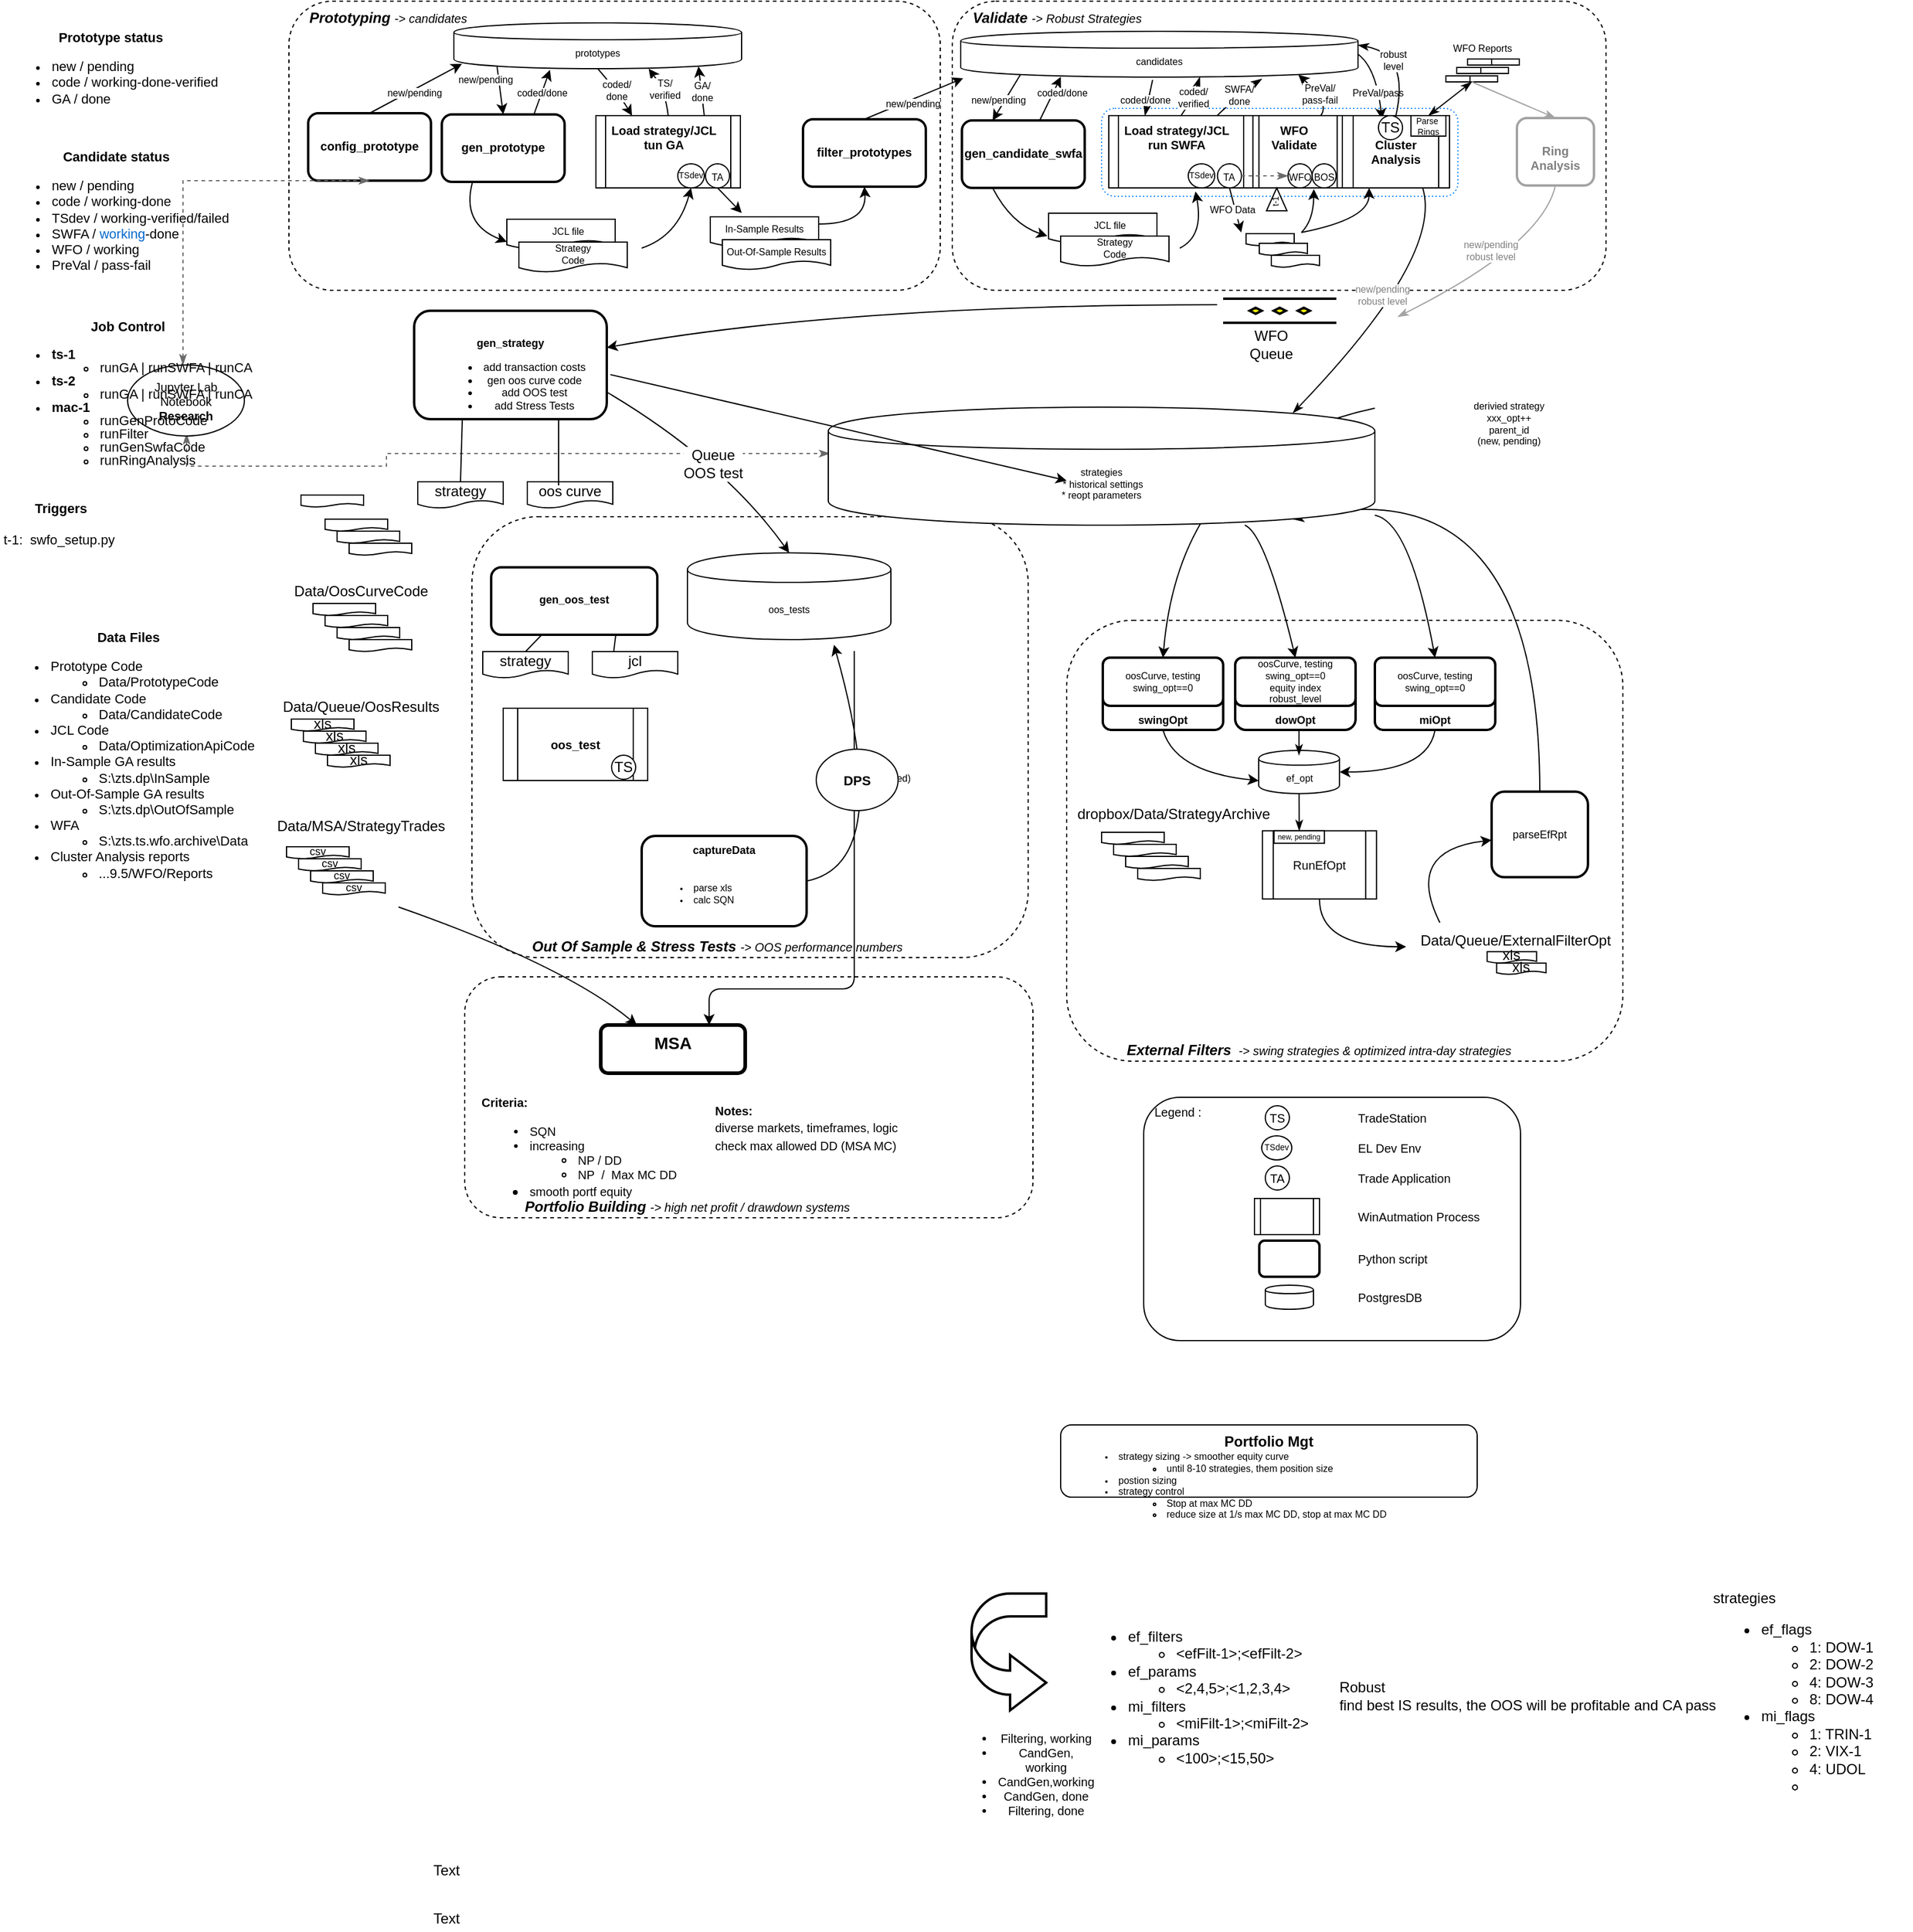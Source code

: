 <mxGraphModel dx="2218" dy="841" grid="1" gridSize="10" guides="1" tooltips="1" connect="1" arrows="1" fold="1" page="1" pageScale="1" pageWidth="1100" pageHeight="850" background="#ffffff"><root><mxCell id="0"/><mxCell id="1" parent="0"/><mxCell id="487" value="" style="rounded=1;whiteSpace=wrap;html=1;fontSize=7;align=center;fillColor=none;dashed=1;dashPattern=1 2;strokeColor=#007FFF;" parent="1" vertex="1"><mxGeometry x="674" y="97" width="296" height="73" as="geometry"/></mxCell><mxCell id="324" value="&lt;div style=&quot;text-align: left&quot;&gt;Validate &lt;span style=&quot;font-weight: normal&quot;&gt;&lt;font style=&quot;font-size: 10px&quot;&gt;-&amp;gt; Robust Strategies&lt;/font&gt;&lt;/span&gt;&lt;/div&gt;" style="rounded=1;whiteSpace=wrap;html=1;dashed=1;verticalAlign=top;align=left;spacingLeft=15;fontStyle=3;fillColor=none;" parent="1" vertex="1"><mxGeometry x="550" y="8" width="543" height="240" as="geometry"/></mxCell><mxCell id="342" value="Legend :" style="rounded=1;whiteSpace=wrap;html=1;fontSize=10;align=left;verticalAlign=top;spacingLeft=7;" parent="1" vertex="1"><mxGeometry x="709" y="918" width="313" height="202" as="geometry"/></mxCell><mxCell id="323" value="&lt;div style=&quot;text-align: left&quot;&gt;Prototyping &lt;span style=&quot;font-weight: normal&quot;&gt;&lt;font style=&quot;font-size: 10px&quot;&gt;-&amp;gt; candidates&lt;/font&gt;&lt;/span&gt;&lt;/div&gt;" style="rounded=1;whiteSpace=wrap;html=1;dashed=1;verticalAlign=top;align=left;spacingLeft=15;fontStyle=3" parent="1" vertex="1"><mxGeometry x="-1" y="8" width="541" height="240" as="geometry"/></mxCell><mxCell id="321" value="&lt;div style=&quot;text-align: left&quot;&gt;Portfolio Building &lt;span style=&quot;font-weight: normal&quot;&gt;&lt;font style=&quot;font-size: 10px&quot;&gt;-&amp;gt; high net profit / drawdown systems&lt;/font&gt;&lt;/span&gt;&lt;/div&gt;" style="rounded=1;whiteSpace=wrap;html=1;dashed=1;verticalAlign=bottom;align=left;spacingLeft=48;fontStyle=3" parent="1" vertex="1"><mxGeometry x="145" y="818" width="472" height="200" as="geometry"/></mxCell><mxCell id="320" value="&lt;div style=&quot;text-align: left&quot;&gt;Out Of Sample &amp;amp; Stress Tests &lt;span style=&quot;font-weight: normal&quot;&gt;&lt;font style=&quot;font-size: 10px&quot;&gt;-&amp;gt; OOS performance numbers&lt;/font&gt;&lt;/span&gt;&lt;/div&gt;" style="rounded=1;whiteSpace=wrap;html=1;dashed=1;verticalAlign=bottom;align=left;spacingLeft=48;fontStyle=3" parent="1" vertex="1"><mxGeometry x="151" y="436" width="462" height="366" as="geometry"/></mxCell><mxCell id="319" value="&lt;div style=&quot;text-align: left&quot;&gt;External Filters&amp;nbsp;&lt;span style=&quot;font-weight: normal&quot;&gt;&lt;font style=&quot;font-size: 10px&quot;&gt; -&amp;gt; swing strategies &amp;amp; optimized intra-day strategies&lt;/font&gt;&lt;/span&gt;&lt;/div&gt;" style="rounded=1;whiteSpace=wrap;html=1;dashed=1;verticalAlign=bottom;align=left;spacingLeft=48;fontStyle=3" parent="1" vertex="1"><mxGeometry x="645" y="522" width="462" height="366" as="geometry"/></mxCell><mxCell id="34" value="" style="curved=1;endArrow=classic;html=1;fontSize=10;verticalAlign=top;labelPosition=center;verticalLabelPosition=bottom;align=center;entryX=0;entryY=0;exitX=1;exitY=0.5;" parent="1" source="386" target="52" edge="1"><mxGeometry width="50" height="50" relative="1" as="geometry"><mxPoint x="1162" y="123" as="sourcePoint"/><mxPoint x="1232" y="253" as="targetPoint"/><Array as="points"><mxPoint x="902" y="63"/></Array></mxGeometry></mxCell><mxCell id="35" value="&lt;font style=&quot;font-size: 8px&quot;&gt;PreVal/pass&lt;/font&gt;" style="text;html=1;resizable=0;points=[];align=right;verticalAlign=bottom;labelBackgroundColor=#ffffff;fontSize=10;labelPosition=left;verticalLabelPosition=top;" parent="34" vertex="1" connectable="0"><mxGeometry x="-0.067" y="11" relative="1" as="geometry"><mxPoint x="11" y="19" as="offset"/></mxGeometry></mxCell><mxCell id="43" value="" style="shape=document;whiteSpace=wrap;html=1;boundedLbl=1;" parent="1" vertex="1"><mxGeometry x="9" y="418" width="52" height="10" as="geometry"/></mxCell><mxCell id="45" value="" style="shape=document;whiteSpace=wrap;html=1;boundedLbl=1;" parent="1" vertex="1"><mxGeometry x="29" y="438" width="52" height="10" as="geometry"/></mxCell><mxCell id="46" value="" style="shape=document;whiteSpace=wrap;html=1;boundedLbl=1;" parent="1" vertex="1"><mxGeometry x="39" y="448" width="52" height="10" as="geometry"/></mxCell><mxCell id="47" value="" style="shape=document;whiteSpace=wrap;html=1;boundedLbl=1;" parent="1" vertex="1"><mxGeometry x="49" y="458" width="52" height="10" as="geometry"/></mxCell><mxCell id="65" value="Data/OosCurveCode" style="text;html=1;strokeColor=none;fillColor=none;align=center;verticalAlign=middle;whiteSpace=wrap;rounded=0;" parent="1" vertex="1"><mxGeometry x="39" y="488" width="40" height="20" as="geometry"/></mxCell><mxCell id="66" value="" style="shape=document;whiteSpace=wrap;html=1;boundedLbl=1;" parent="1" vertex="1"><mxGeometry x="19" y="508" width="52" height="10" as="geometry"/></mxCell><mxCell id="67" value="" style="shape=document;whiteSpace=wrap;html=1;boundedLbl=1;" parent="1" vertex="1"><mxGeometry x="29" y="518" width="52" height="10" as="geometry"/></mxCell><mxCell id="68" value="" style="shape=document;whiteSpace=wrap;html=1;boundedLbl=1;" parent="1" vertex="1"><mxGeometry x="39" y="528" width="52" height="10" as="geometry"/></mxCell><mxCell id="69" value="" style="shape=document;whiteSpace=wrap;html=1;boundedLbl=1;" parent="1" vertex="1"><mxGeometry x="49" y="538" width="52" height="10" as="geometry"/></mxCell><mxCell id="79" value="&lt;b&gt;oos_test&lt;/b&gt;" style="shape=process;whiteSpace=wrap;html=1;fontSize=10;" parent="1" vertex="1"><mxGeometry x="177" y="595" width="120" height="60" as="geometry"/></mxCell><mxCell id="86" value="Data/Queue/OosResults" style="text;html=1;strokeColor=none;fillColor=none;align=center;verticalAlign=middle;whiteSpace=wrap;rounded=0;" parent="1" vertex="1"><mxGeometry x="39" y="584" width="40" height="20" as="geometry"/></mxCell><mxCell id="87" value="xls" style="shape=document;whiteSpace=wrap;html=1;boundedLbl=1;" parent="1" vertex="1"><mxGeometry x="1" y="604" width="52" height="10" as="geometry"/></mxCell><mxCell id="88" value="xls" style="shape=document;whiteSpace=wrap;html=1;boundedLbl=1;" parent="1" vertex="1"><mxGeometry x="11" y="614" width="52" height="10" as="geometry"/></mxCell><mxCell id="89" value="xls" style="shape=document;whiteSpace=wrap;html=1;boundedLbl=1;" parent="1" vertex="1"><mxGeometry x="21" y="624" width="52" height="10" as="geometry"/></mxCell><mxCell id="90" value="xls" style="shape=document;whiteSpace=wrap;html=1;boundedLbl=1;" parent="1" vertex="1"><mxGeometry x="31" y="634" width="52" height="10" as="geometry"/></mxCell><mxCell id="95" value="&lt;b&gt;captureData&lt;/b&gt;" style="rounded=1;whiteSpace=wrap;html=1;fontSize=9;spacingLeft=0;strokeWidth=2;verticalAlign=top;" parent="1" vertex="1"><mxGeometry x="292" y="701" width="137" height="75" as="geometry"/></mxCell><mxCell id="96" value="Data/MSA/StrategyTrades" style="text;html=1;strokeColor=none;fillColor=none;align=center;verticalAlign=middle;whiteSpace=wrap;rounded=0;" parent="1" vertex="1"><mxGeometry x="39" y="683" width="40" height="20" as="geometry"/></mxCell><mxCell id="97" value="csv" style="shape=document;whiteSpace=wrap;html=1;boundedLbl=1;fontSize=9;" parent="1" vertex="1"><mxGeometry x="-3" y="710" width="52" height="10" as="geometry"/></mxCell><mxCell id="98" value="csv" style="shape=document;whiteSpace=wrap;html=1;boundedLbl=1;fontSize=9;" parent="1" vertex="1"><mxGeometry x="7" y="720" width="52" height="10" as="geometry"/></mxCell><mxCell id="99" value="csv" style="shape=document;whiteSpace=wrap;html=1;boundedLbl=1;fontSize=9;" parent="1" vertex="1"><mxGeometry x="17" y="730" width="52" height="10" as="geometry"/></mxCell><mxCell id="100" value="csv" style="shape=document;whiteSpace=wrap;html=1;boundedLbl=1;fontSize=9;" parent="1" vertex="1"><mxGeometry x="27" y="740" width="52" height="10" as="geometry"/></mxCell><mxCell id="103" value="" style="curved=1;endArrow=classic;html=1;entryX=0.72;entryY=1.06;exitX=1;exitY=0.5;entryPerimeter=0;" parent="1" source="95" target="184" edge="1"><mxGeometry width="50" height="50" relative="1" as="geometry"><mxPoint x="421" y="774" as="sourcePoint"/><mxPoint x="404" y="650" as="targetPoint"/><Array as="points"><mxPoint x="503" y="724"/></Array></mxGeometry></mxCell><mxCell id="104" value="metrics&lt;div&gt;(OosTest,captured)&lt;/div&gt;" style="text;html=1;resizable=0;points=[];align=center;verticalAlign=middle;labelBackgroundColor=#ffffff;fontSize=8;" parent="103" vertex="1" connectable="0"><mxGeometry x="-0.024" y="12" relative="1" as="geometry"><mxPoint x="4" y="-28" as="offset"/></mxGeometry></mxCell><mxCell id="118" value="" style="curved=1;endArrow=classic;html=1;fontSize=8;exitX=0.25;exitY=1;" parent="1" source="391" edge="1"><mxGeometry width="50" height="50" relative="1" as="geometry"><mxPoint x="681" y="162" as="sourcePoint"/><mxPoint x="629" y="203" as="targetPoint"/><Array as="points"><mxPoint x="599" y="193"/></Array></mxGeometry></mxCell><mxCell id="119" value="" style="curved=1;endArrow=classic;html=1;fontSize=8;entryX=0.5;entryY=1;" parent="1" edge="1"><mxGeometry width="50" height="50" relative="1" as="geometry"><mxPoint x="739" y="213" as="sourcePoint"/><mxPoint x="752" y="166" as="targetPoint"/><Array as="points"><mxPoint x="759" y="203"/></Array></mxGeometry></mxCell><mxCell id="157" value="&lt;ul&gt;&lt;li&gt;Filtering, working&lt;/li&gt;&lt;li&gt;CandGen, working&lt;/li&gt;&lt;li&gt;CandGen,working&lt;/li&gt;&lt;li&gt;CandGen, done&lt;/li&gt;&lt;li&gt;Filtering, done&lt;/li&gt;&lt;/ul&gt;" style="text;html=1;strokeColor=none;fillColor=none;align=center;verticalAlign=middle;whiteSpace=wrap;rounded=0;fontSize=10;" parent="1" vertex="1"><mxGeometry x="588" y="1470" width="40" height="20" as="geometry"/></mxCell><mxCell id="170" value="prototypes" style="shape=cylinder;whiteSpace=wrap;html=1;boundedLbl=1;labelBackgroundColor=none;fontSize=8;" parent="1" vertex="1"><mxGeometry x="136" y="26" width="239" height="38" as="geometry"/></mxCell><mxCell id="184" value="oos_tests" style="shape=cylinder;whiteSpace=wrap;html=1;boundedLbl=1;labelBackgroundColor=none;fontSize=8;" parent="1" vertex="1"><mxGeometry x="330" y="466" width="169" height="72" as="geometry"/></mxCell><mxCell id="212" value="MSA" style="rounded=1;whiteSpace=wrap;html=1;strokeWidth=3;fontStyle=1;fontSize=14;verticalAlign=top;" parent="1" vertex="1"><mxGeometry x="258" y="858" width="120" height="40" as="geometry"/></mxCell><mxCell id="213" value="" style="curved=1;endArrow=classic;html=1;fontSize=14;entryX=0.25;entryY=0;" parent="1" target="212" edge="1"><mxGeometry width="50" height="50" relative="1" as="geometry"><mxPoint x="90" y="760" as="sourcePoint"/><mxPoint x="267" y="758" as="targetPoint"/><Array as="points"><mxPoint x="227" y="808"/></Array></mxGeometry></mxCell><mxCell id="214" value="" style="edgeStyle=elbowEdgeStyle;elbow=vertical;endArrow=classic;html=1;fontSize=14;exitX=0.82;exitY=1.132;exitPerimeter=0;entryX=0.75;entryY=0;" parent="1" source="184" target="212" edge="1"><mxGeometry width="50" height="50" relative="1" as="geometry"><mxPoint x="377" y="808" as="sourcePoint"/><mxPoint x="427" y="758" as="targetPoint"/><Array as="points"><mxPoint x="467" y="828"/></Array></mxGeometry></mxCell><mxCell id="215" value="" style="shape=mxgraph.arrows.u_turn_right_arrow;whiteSpace=wrap;html=1;fillColor=#ffffff;strokeColor=#000000;strokeWidth=2;fontSize=14;" parent="1" vertex="1"><mxGeometry x="566" y="1330" width="62" height="97" as="geometry"/></mxCell><mxCell id="227" value="" style="group" parent="1" vertex="1" connectable="0"><mxGeometry x="827.263" y="761.004" width="64.737" height="56.584" as="geometry"/></mxCell><mxCell id="251" value="" style="curved=1;endArrow=none;html=1;fontSize=8;dashed=1;endFill=0;strokeColor=#D6D6D6;entryX=1;entryY=0.3;exitX=0.5;exitY=1;" parent="1" edge="1"><mxGeometry width="50" height="50" relative="1" as="geometry"><mxPoint x="793.667" y="434.667" as="sourcePoint"/><mxPoint x="823" y="408" as="targetPoint"/><Array as="points"/></mxGeometry></mxCell><mxCell id="252" value="" style="curved=1;endArrow=none;html=1;fontSize=8;dashed=1;endFill=0;strokeColor=#D6D6D6;exitX=0.85;exitY=0.95;exitPerimeter=0;" parent="1" edge="1"><mxGeometry width="50" height="50" relative="1" as="geometry"><mxPoint x="813.667" y="433.333" as="sourcePoint"/><mxPoint x="827" y="408" as="targetPoint"/><Array as="points"><mxPoint x="807" y="416"/></Array></mxGeometry></mxCell><mxCell id="257" value="TS" style="ellipse;whiteSpace=wrap;html=1;aspect=fixed;" parent="1" vertex="1"><mxGeometry x="267" y="634" width="20" height="20" as="geometry"/></mxCell><mxCell id="258" value="strategies&lt;div&gt;&lt;ul&gt;&lt;li&gt;ef_flags&lt;/li&gt;&lt;ul&gt;&lt;li&gt;1: DOW-1&lt;/li&gt;&lt;li&gt;2: DOW-2&lt;/li&gt;&lt;li&gt;4: DOW-3&lt;/li&gt;&lt;li&gt;8: DOW-4&lt;/li&gt;&lt;/ul&gt;&lt;li&gt;mi_flags&lt;/li&gt;&lt;ul&gt;&lt;li&gt;1: TRIN-1&lt;/li&gt;&lt;li&gt;2: VIX-1&lt;/li&gt;&lt;li&gt;4: UDOL&lt;/li&gt;&lt;li&gt;&lt;br&gt;&lt;/li&gt;&lt;/ul&gt;&lt;/ul&gt;&lt;/div&gt;" style="text;html=1;strokeColor=none;fillColor=none;align=left;verticalAlign=top;whiteSpace=wrap;rounded=0;" parent="1" vertex="1"><mxGeometry x="1180" y="1320" width="167" height="150" as="geometry"/></mxCell><mxCell id="259" value="&lt;ul&gt;&lt;li&gt;ef_filters&lt;br&gt;&lt;/li&gt;&lt;ul&gt;&lt;li&gt;&amp;lt;efFilt-1&amp;gt;;&amp;lt;efFilt-2&amp;gt;&lt;br&gt;&lt;/li&gt;&lt;/ul&gt;&lt;li&gt;ef_params&lt;/li&gt;&lt;ul&gt;&lt;li&gt;&amp;lt;2,4,5&amp;gt;;&amp;lt;1,2,3,4&amp;gt;&lt;/li&gt;&lt;/ul&gt;&lt;li&gt;mi_filters&lt;/li&gt;&lt;ul&gt;&lt;li&gt;&amp;lt;miFilt-1&amp;gt;;&amp;lt;miFilt-2&amp;gt;&lt;/li&gt;&lt;/ul&gt;&lt;li&gt;mi_params&lt;/li&gt;&lt;ul&gt;&lt;li&gt;&amp;lt;100&amp;gt;;&amp;lt;15,50&amp;gt;&lt;/li&gt;&lt;/ul&gt;&lt;/ul&gt;" style="text;html=1;strokeColor=none;fillColor=none;align=left;verticalAlign=top;whiteSpace=wrap;rounded=0;" parent="1" vertex="1"><mxGeometry x="654" y="1340" width="200" height="150" as="geometry"/></mxCell><mxCell id="260" value="&lt;div style=&quot;text-align: left&quot;&gt;&lt;span&gt;Robust&lt;/span&gt;&lt;/div&gt;&lt;div style=&quot;text-align: left&quot;&gt;&lt;span&gt;find best IS results, the OOS will be profitable and CA pass&lt;/span&gt;&lt;/div&gt;" style="text;html=1;strokeColor=none;fillColor=none;align=center;verticalAlign=middle;whiteSpace=wrap;rounded=0;" parent="1" vertex="1"><mxGeometry x="850" y="1369" width="356" height="91" as="geometry"/></mxCell><mxCell id="284" value="&lt;font style=&quot;font-size: 8px&quot;&gt;robust&lt;/font&gt;&lt;div style=&quot;font-size: 8px&quot;&gt;&lt;font style=&quot;font-size: 8px&quot;&gt;level&lt;/font&gt;&lt;/div&gt;" style="curved=1;endArrow=classicThin;html=1;fontSize=10;exitX=0.5;exitY=0;endFill=1;entryX=1;entryY=0.3;spacingLeft=-26;" parent="1" source="31" target="386" edge="1"><mxGeometry width="50" height="50" relative="1" as="geometry"><mxPoint x="1252" y="233" as="sourcePoint"/><mxPoint x="1312" y="163" as="targetPoint"/><Array as="points"><mxPoint x="930" y="52"/></Array></mxGeometry></mxCell><mxCell id="285" value="" style="curved=1;endArrow=none;html=1;fontSize=10;exitX=0.85;exitY=0.05;endFill=0;entryX=0.75;entryY=1;exitPerimeter=0;startArrow=classicThin;startFill=1;" parent="1" source="460" target="31" edge="1"><mxGeometry width="50" height="50" relative="1" as="geometry"><mxPoint x="1218" y="262" as="sourcePoint"/><mxPoint x="1375" y="161" as="targetPoint"/><Array as="points"><mxPoint x="958" y="220"/></Array></mxGeometry></mxCell><mxCell id="463" value="&lt;font style=&quot;font-size: 8px&quot;&gt;new/pending&lt;/font&gt;&lt;div style=&quot;font-size: 8px&quot;&gt;&lt;font style=&quot;font-size: 8px&quot;&gt;robust level&lt;/font&gt;&lt;/div&gt;" style="text;html=1;resizable=0;points=[];align=center;verticalAlign=middle;labelBackgroundColor=#ffffff;fontSize=7;fontColor=#808080;" parent="285" vertex="1" connectable="0"><mxGeometry x="0.011" y="15" relative="1" as="geometry"><mxPoint as="offset"/></mxGeometry></mxCell><mxCell id="290" value="dowOpt" style="rounded=1;whiteSpace=wrap;html=1;fontSize=9;spacingLeft=0;strokeWidth=2;verticalAlign=bottom;labelBorderColor=none;fontStyle=1" parent="1" vertex="1"><mxGeometry x="785" y="553" width="100" height="60" as="geometry"/></mxCell><mxCell id="292" value="ef_opt" style="shape=cylinder;whiteSpace=wrap;html=1;boundedLbl=1;labelBackgroundColor=none;fontSize=8;" parent="1" vertex="1"><mxGeometry x="804.526" y="630" width="67.105" height="35.836" as="geometry"/></mxCell><mxCell id="293" value="" style="curved=1;endArrow=none;html=1;fontSize=8;exitX=0.5;exitY=0;entryX=0.5;entryY=1;endFill=0;startArrow=classicThin;startFill=1;" parent="1" source="295" target="292" edge="1"><mxGeometry width="50" height="50" relative="1" as="geometry"><mxPoint x="915.684" y="741.769" as="sourcePoint"/><mxPoint x="955.158" y="694.616" as="targetPoint"/><Array as="points"/></mxGeometry></mxCell><mxCell id="294" value="RunEfOpt" style="shape=process;whiteSpace=wrap;html=1;fontSize=10;" parent="1" vertex="1"><mxGeometry x="807.632" y="696.754" width="94.737" height="56.584" as="geometry"/></mxCell><mxCell id="295" value="new, pending" style="rounded=0;whiteSpace=wrap;html=1;fontSize=6;" parent="1" vertex="1"><mxGeometry x="817.263" y="696.754" width="41.842" height="10.374" as="geometry"/></mxCell><mxCell id="296" value="" style="curved=1;endArrow=classic;html=1;fontSize=8;exitX=0.5;exitY=1;" parent="1" source="294" edge="1"><mxGeometry width="50" height="50" relative="1" as="geometry"><mxPoint x="686.737" y="977.534" as="sourcePoint"/><mxPoint x="927" y="793" as="targetPoint"/><Array as="points"><mxPoint x="855" y="793"/></Array></mxGeometry></mxCell><mxCell id="297" value="Data/Queue/ExternalFilterOpt" style="text;html=1;strokeColor=none;fillColor=none;align=center;verticalAlign=middle;whiteSpace=wrap;rounded=0;" parent="1" vertex="1"><mxGeometry x="963" y="778.302" width="110" height="19" as="geometry"/></mxCell><mxCell id="298" value="xls" style="shape=document;whiteSpace=wrap;html=1;boundedLbl=1;" parent="1" vertex="1"><mxGeometry x="994.263" y="797.167" width="41.053" height="9.431" as="geometry"/></mxCell><mxCell id="299" value="xls" style="shape=document;whiteSpace=wrap;html=1;boundedLbl=1;" parent="1" vertex="1"><mxGeometry x="1002.158" y="806.598" width="41.053" height="9.431" as="geometry"/></mxCell><mxCell id="300" value="" style="curved=1;endArrow=classic;html=1;fontSize=8;" parent="1" target="301" edge="1"><mxGeometry width="50" height="50" relative="1" as="geometry"><mxPoint x="955" y="773" as="sourcePoint"/><mxPoint x="1082" y="750" as="targetPoint"/><Array as="points"><mxPoint x="925" y="713"/></Array></mxGeometry></mxCell><mxCell id="301" value="parseEfRpt" style="rounded=1;whiteSpace=wrap;html=1;fontSize=9;spacingLeft=0;strokeWidth=2;" parent="1" vertex="1"><mxGeometry x="998" y="664.302" width="80" height="71" as="geometry"/></mxCell><mxCell id="289" value="oosCurve, testing&lt;div&gt;swing_opt==0&lt;/div&gt;&lt;div&gt;equity index&lt;/div&gt;&lt;div&gt;robust_level&lt;/div&gt;" style="rounded=1;whiteSpace=wrap;html=1;fontSize=8;strokeWidth=2;" parent="1" vertex="1"><mxGeometry x="785" y="553" width="100" height="40" as="geometry"/></mxCell><mxCell id="302" value="miOpt" style="rounded=1;whiteSpace=wrap;html=1;fontSize=9;spacingLeft=0;strokeWidth=2;verticalAlign=bottom;labelBorderColor=none;fontStyle=1" parent="1" vertex="1"><mxGeometry x="901" y="567" width="100" height="46" as="geometry"/></mxCell><mxCell id="303" value="oosCurve, testing&lt;div&gt;swing_opt==0&lt;/div&gt;" style="rounded=1;whiteSpace=wrap;html=1;fontSize=8;strokeWidth=2;" parent="1" vertex="1"><mxGeometry x="901" y="553" width="100" height="40" as="geometry"/></mxCell><mxCell id="304" value="swingOpt" style="rounded=1;whiteSpace=wrap;html=1;fontSize=9;spacingLeft=0;strokeWidth=2;verticalAlign=bottom;labelBorderColor=none;fontStyle=1" parent="1" vertex="1"><mxGeometry x="675" y="567" width="100" height="46" as="geometry"/></mxCell><mxCell id="305" value="oosCurve, testing&lt;div&gt;swing_opt==0&lt;/div&gt;" style="rounded=1;whiteSpace=wrap;html=1;fontSize=8;strokeWidth=2;" parent="1" vertex="1"><mxGeometry x="675" y="553" width="100" height="40" as="geometry"/></mxCell><mxCell id="308" value="" style="curved=1;endArrow=classic;html=1;fontSize=8;exitX=0.5;exitY=1;entryX=0;entryY=0.7;" parent="1" source="304" target="292" edge="1"><mxGeometry width="50" height="50" relative="1" as="geometry"><mxPoint x="705" y="634" as="sourcePoint"/><mxPoint x="815" y="674" as="targetPoint"/><Array as="points"><mxPoint x="735" y="648"/></Array></mxGeometry></mxCell><mxCell id="309" value="" style="curved=1;endArrow=classic;html=1;fontSize=8;exitX=0.5;exitY=1;entryX=1;entryY=0.5;" parent="1" source="302" target="292" edge="1"><mxGeometry width="50" height="50" relative="1" as="geometry"><mxPoint x="1075" y="613" as="sourcePoint"/><mxPoint x="1154" y="655" as="targetPoint"/><Array as="points"><mxPoint x="945" y="648"/></Array></mxGeometry></mxCell><mxCell id="311" value="" style="curved=1;endArrow=none;html=1;fontSize=8;endFill=0;startArrow=classicThin;startFill=1;" parent="1" edge="1"><mxGeometry width="50" height="50" relative="1" as="geometry"><mxPoint x="838" y="634" as="sourcePoint"/><mxPoint x="838" y="613" as="targetPoint"/><Array as="points"/></mxGeometry></mxCell><mxCell id="314" value="" style="curved=1;endArrow=classic;html=1;fontSize=6;entryX=0.5;entryY=0;" parent="1" source="460" target="303" edge="1"><mxGeometry width="50" height="50" relative="1" as="geometry"><mxPoint x="1105" y="532" as="sourcePoint"/><mxPoint x="1365" y="582" as="targetPoint"/><Array as="points"><mxPoint x="930" y="440"/></Array></mxGeometry></mxCell><mxCell id="315" value="" style="curved=1;endArrow=classic;html=1;fontSize=6;entryX=0.5;entryY=0;" parent="1" source="460" target="289" edge="1"><mxGeometry width="50" height="50" relative="1" as="geometry"><mxPoint x="1211" y="487" as="sourcePoint"/><mxPoint x="1245" y="572" as="targetPoint"/><Array as="points"><mxPoint x="810" y="450"/></Array></mxGeometry></mxCell><mxCell id="316" value="" style="curved=1;endArrow=classic;html=1;fontSize=6;entryX=0.5;entryY=0;" parent="1" source="460" target="305" edge="1"><mxGeometry width="50" height="50" relative="1" as="geometry"><mxPoint x="1100" y="532" as="sourcePoint"/><mxPoint x="1160" y="592" as="targetPoint"/><Array as="points"><mxPoint x="740" y="380"/></Array></mxGeometry></mxCell><mxCell id="317" value="" style="curved=1;endArrow=classic;html=1;fontSize=6;exitX=0.5;exitY=0;entryX=0.85;entryY=0.95;entryPerimeter=0;" parent="1" source="301" target="460" edge="1"><mxGeometry width="50" height="50" relative="1" as="geometry"><mxPoint x="1457" y="497" as="sourcePoint"/><mxPoint x="1495" y="210" as="targetPoint"/><Array as="points"><mxPoint x="1038" y="390"/></Array></mxGeometry></mxCell><mxCell id="318" value="&lt;font style=&quot;font-size: 8px&quot;&gt;derivied strategy&lt;/font&gt;&lt;div style=&quot;font-size: 8px&quot;&gt;&lt;font style=&quot;font-size: 8px&quot;&gt;xxx_opt++&lt;/font&gt;&lt;/div&gt;&lt;div style=&quot;font-size: 8px&quot;&gt;&lt;font style=&quot;font-size: 8px&quot;&gt;parent_id&lt;/font&gt;&lt;/div&gt;&lt;div style=&quot;font-size: 8px&quot;&gt;&lt;font style=&quot;font-size: 8px&quot;&gt;(new, pending)&lt;/font&gt;&lt;/div&gt;" style="text;html=1;resizable=0;points=[];align=center;verticalAlign=middle;labelBackgroundColor=#ffffff;fontSize=6;" parent="317" vertex="1" connectable="0"><mxGeometry x="0.18" y="-10" relative="1" as="geometry"><mxPoint x="-13" y="-24" as="offset"/></mxGeometry></mxCell><mxCell id="332" value="TS" style="ellipse;whiteSpace=wrap;html=1;aspect=fixed;verticalAlign=middle;fontSize=10;" parent="1" vertex="1"><mxGeometry x="810" y="925" width="20" height="20" as="geometry"/></mxCell><mxCell id="333" value="" style="shape=process;whiteSpace=wrap;html=1;fontSize=10;" parent="1" vertex="1"><mxGeometry x="801" y="1002" width="54" height="30" as="geometry"/></mxCell><mxCell id="334" value="" style="rounded=1;whiteSpace=wrap;html=1;fontSize=9;spacingLeft=0;strokeWidth=2;" parent="1" vertex="1"><mxGeometry x="805" y="1037" width="50" height="30" as="geometry"/></mxCell><mxCell id="335" value="" style="shape=cylinder;whiteSpace=wrap;html=1;boundedLbl=1;labelBackgroundColor=none;fontSize=8;" parent="1" vertex="1"><mxGeometry x="810" y="1074" width="40" height="20" as="geometry"/></mxCell><mxCell id="336" value="TradeStation" style="text;html=1;strokeColor=none;fillColor=none;align=left;verticalAlign=middle;whiteSpace=wrap;rounded=0;fontSize=10;" parent="1" vertex="1"><mxGeometry x="885" y="925" width="40" height="20" as="geometry"/></mxCell><mxCell id="339" value="WinAutmation Process" style="text;html=1;strokeColor=none;fillColor=none;align=left;verticalAlign=middle;whiteSpace=wrap;rounded=0;fontSize=10;" parent="1" vertex="1"><mxGeometry x="885" y="1007" width="130" height="20" as="geometry"/></mxCell><mxCell id="340" value="Python script" style="text;html=1;strokeColor=none;fillColor=none;align=left;verticalAlign=middle;whiteSpace=wrap;rounded=0;fontSize=10;" parent="1" vertex="1"><mxGeometry x="885" y="1042" width="130" height="20" as="geometry"/></mxCell><mxCell id="341" value="PostgresDB" style="text;html=1;strokeColor=none;fillColor=none;align=left;verticalAlign=middle;whiteSpace=wrap;rounded=0;fontSize=10;" parent="1" vertex="1"><mxGeometry x="885" y="1074" width="130" height="20" as="geometry"/></mxCell><mxCell id="465" value="" style="edgeStyle=orthogonalEdgeStyle;rounded=0;html=1;dashed=1;startArrow=classicThin;startFill=1;endArrow=classicThin;endFill=1;jettySize=auto;orthogonalLoop=1;strokeColor=#6B6B6B;fontSize=7;fontColor=#808080;entryX=0.003;entryY=0.393;entryPerimeter=0;" parent="1" target="460" edge="1"><mxGeometry relative="1" as="geometry"><mxPoint x="1180.5" y="253" as="targetPoint"/><Array as="points"><mxPoint x="-86" y="394"/><mxPoint x="80" y="394"/><mxPoint x="80" y="384"/></Array><mxPoint x="-86" y="367" as="sourcePoint"/></mxGeometry></mxCell><mxCell id="343" value="&lt;div style=&quot;text-align: center&quot;&gt;&lt;span&gt;Jupyter Lab&lt;/span&gt;&lt;/div&gt;&lt;div style=&quot;text-align: center&quot;&gt;Notebook&lt;/div&gt;&lt;div style=&quot;text-align: center&quot;&gt;&lt;b&gt;Research&lt;/b&gt;&lt;/div&gt;" style="ellipse;whiteSpace=wrap;html=1;rounded=1;fontSize=10;align=center;" parent="1" vertex="1"><mxGeometry x="-135" y="310" width="97" height="59" as="geometry"/></mxCell><mxCell id="345" value="&lt;span style=&quot;font-size: 10px&quot;&gt;&lt;b&gt;Criteria:&lt;/b&gt;&lt;/span&gt;&lt;br&gt;&lt;ul&gt;&lt;li style=&quot;font-size: 10px&quot;&gt;SQN&lt;br style=&quot;font-size: 10px&quot;&gt;&lt;/li&gt;&lt;li style=&quot;font-size: 10px&quot;&gt;increasing&lt;/li&gt;&lt;ul style=&quot;font-size: 10px&quot;&gt;&lt;li style=&quot;font-size: 10px&quot;&gt;NP / DD&lt;/li&gt;&lt;li style=&quot;font-size: 10px&quot;&gt;NP&amp;nbsp; /&amp;nbsp; Max MC DD&lt;/li&gt;&lt;/ul&gt;&lt;li&gt;&lt;span style=&quot;font-size: 10px&quot;&gt;smooth portf equity&lt;/span&gt;&lt;/li&gt;&lt;/ul&gt;" style="text;html=1;strokeColor=none;fillColor=none;align=left;verticalAlign=top;whiteSpace=wrap;rounded=0;" parent="1" vertex="1"><mxGeometry x="157" y="908" width="190" height="90" as="geometry"/></mxCell><mxCell id="346" value="&lt;ul style=&quot;font-size: 8px&quot;&gt;&lt;li&gt;parse xls&lt;/li&gt;&lt;li&gt;calc SQN&lt;/li&gt;&lt;/ul&gt;" style="text;html=1;strokeColor=none;fillColor=none;align=left;verticalAlign=top;whiteSpace=wrap;rounded=0;" parent="1" vertex="1"><mxGeometry x="293" y="725" width="134" height="53" as="geometry"/></mxCell><mxCell id="347" value="&lt;div style=&quot;text-align: center&quot;&gt;&lt;b&gt;Portfolio Mgt&lt;/b&gt;&lt;/div&gt;" style="rounded=1;whiteSpace=wrap;html=1;align=center;verticalAlign=top;" parent="1" vertex="1"><mxGeometry x="640" y="1190" width="346" height="60" as="geometry"/></mxCell><mxCell id="348" value="&lt;ul style=&quot;font-size: 8px&quot;&gt;&lt;li&gt;strategy sizing -&amp;gt; smoother equity curve&lt;/li&gt;&lt;ul&gt;&lt;li&gt;until 8-10 strategies, them position size&lt;/li&gt;&lt;/ul&gt;&lt;li&gt;postion sizing&lt;/li&gt;&lt;li&gt;strategy control&lt;/li&gt;&lt;ul&gt;&lt;li&gt;Stop at max MC DD&lt;/li&gt;&lt;li&gt;reduce size at 1/s max MC DD, stop at max MC DD&lt;/li&gt;&lt;/ul&gt;&lt;/ul&gt;" style="text;html=1;strokeColor=none;fillColor=none;align=left;verticalAlign=bottom;whiteSpace=wrap;rounded=0;" parent="1" vertex="1"><mxGeometry x="646" y="1210" width="290" height="70" as="geometry"/></mxCell><mxCell id="349" value="&lt;span style=&quot;font-size: 10px&quot;&gt;&lt;b&gt;Notes:&lt;/b&gt;&lt;/span&gt;&lt;div&gt;&lt;span style=&quot;font-size: 10px&quot;&gt;diverse markets, timeframes, logic&lt;/span&gt;&lt;/div&gt;&lt;div&gt;&lt;span style=&quot;font-size: 10px&quot;&gt;check max allowed DD (MSA MC)&lt;/span&gt;&lt;/div&gt;" style="text;html=1;strokeColor=none;fillColor=none;align=left;verticalAlign=top;whiteSpace=wrap;rounded=0;" parent="1" vertex="1"><mxGeometry x="351" y="915" width="246" height="70" as="geometry"/></mxCell><mxCell id="350" value="&lt;div style=&quot;text-align: left&quot;&gt;&lt;span&gt;dropbox/Data/StrategyArchive&lt;/span&gt;&lt;br&gt;&lt;/div&gt;" style="text;html=1;strokeColor=none;fillColor=none;align=center;verticalAlign=middle;whiteSpace=wrap;rounded=0;" parent="1" vertex="1"><mxGeometry x="714" y="673" width="40" height="20" as="geometry"/></mxCell><mxCell id="351" value="" style="shape=document;whiteSpace=wrap;html=1;boundedLbl=1;" parent="1" vertex="1"><mxGeometry x="674" y="698" width="52" height="10" as="geometry"/></mxCell><mxCell id="352" value="" style="shape=document;whiteSpace=wrap;html=1;boundedLbl=1;" parent="1" vertex="1"><mxGeometry x="684" y="708" width="52" height="10" as="geometry"/></mxCell><mxCell id="353" value="" style="shape=document;whiteSpace=wrap;html=1;boundedLbl=1;" parent="1" vertex="1"><mxGeometry x="694" y="718" width="52" height="10" as="geometry"/></mxCell><mxCell id="354" value="" style="shape=document;whiteSpace=wrap;html=1;boundedLbl=1;" parent="1" vertex="1"><mxGeometry x="704" y="728" width="52" height="10" as="geometry"/></mxCell><mxCell id="355" value="&lt;b&gt;&lt;font style=&quot;font-size: 10px&quot;&gt;config_prototype&lt;/font&gt;&lt;/b&gt;" style="rounded=1;whiteSpace=wrap;html=1;fontSize=9;spacingLeft=0;strokeWidth=2;spacingTop=15;verticalAlign=top;" parent="1" vertex="1"><mxGeometry x="15" y="101" width="102" height="56" as="geometry"/></mxCell><mxCell id="356" value="&lt;b&gt;&lt;font style=&quot;font-size: 10px&quot;&gt;gen_prototype&lt;/font&gt;&lt;/b&gt;" style="rounded=1;whiteSpace=wrap;html=1;fontSize=9;spacingLeft=0;strokeWidth=2;spacingTop=15;verticalAlign=top;" parent="1" vertex="1"><mxGeometry x="126" y="102" width="102" height="56" as="geometry"/></mxCell><mxCell id="361" value="" style="group;direction=south;" parent="1" vertex="1" connectable="0"><mxGeometry x="250" y="172" width="100" height="100" as="geometry"/></mxCell><mxCell id="392" value="" style="group" parent="361" vertex="1" connectable="0"><mxGeometry x="-70" y="17" width="100" height="44" as="geometry"/></mxCell><mxCell id="362" value="" style="group" parent="392" vertex="1" connectable="0"><mxGeometry width="100" height="44" as="geometry"/></mxCell><mxCell id="357" value="" style="shape=document;whiteSpace=wrap;html=1;boundedLbl=1;" parent="362" vertex="1"><mxGeometry width="90" height="25" as="geometry"/></mxCell><mxCell id="358" value="JCL file" style="text;html=1;strokeColor=none;fillColor=none;align=center;verticalAlign=middle;whiteSpace=wrap;rounded=0;fontSize=8;" parent="362" vertex="1"><mxGeometry x="31" width="40" height="20" as="geometry"/></mxCell><mxCell id="359" value="" style="shape=document;whiteSpace=wrap;html=1;boundedLbl=1;" parent="362" vertex="1"><mxGeometry x="10" y="19" width="90" height="25" as="geometry"/></mxCell><mxCell id="360" value="Strategy Code" style="text;html=1;strokeColor=none;fillColor=none;align=center;verticalAlign=middle;whiteSpace=wrap;rounded=0;fontSize=8;" parent="362" vertex="1"><mxGeometry x="35" y="19" width="40" height="20" as="geometry"/></mxCell><mxCell id="364" value="&lt;b&gt;Load strategy/JCL&lt;/b&gt;&lt;div&gt;&lt;b&gt;tun GA&lt;/b&gt;&lt;/div&gt;" style="shape=process;whiteSpace=wrap;html=1;size=0.068;fontSize=10;spacing=2;spacingLeft=-7;verticalAlign=top;" parent="1" vertex="1"><mxGeometry x="254" y="103" width="120" height="60" as="geometry"/></mxCell><mxCell id="365" value="TSdev" style="ellipse;whiteSpace=wrap;html=1;aspect=fixed;fontSize=7;" parent="1" vertex="1"><mxGeometry x="322" y="143" width="22" height="20" as="geometry"/></mxCell><mxCell id="366" value="" style="curved=1;endArrow=classic;html=1;fontSize=8;exitX=0.25;exitY=1;entryX=0;entryY=0.75;" parent="1" source="356" target="357" edge="1"><mxGeometry width="50" height="50" relative="1" as="geometry"><mxPoint x="102" y="53" as="sourcePoint"/><mxPoint x="120" y="94" as="targetPoint"/><Array as="points"><mxPoint x="142" y="193"/></Array></mxGeometry></mxCell><mxCell id="368" value="" style="curved=1;endArrow=classic;html=1;fontSize=8;entryX=0.5;entryY=1;" parent="1" target="365" edge="1"><mxGeometry width="50" height="50" relative="1" as="geometry"><mxPoint x="292" y="213" as="sourcePoint"/><mxPoint x="132" y="271" as="targetPoint"/><Array as="points"><mxPoint x="322" y="203"/></Array></mxGeometry></mxCell><mxCell id="369" value="" style="curved=1;endArrow=classic;html=1;fontSize=8;exitX=0.5;exitY=0;entryX=0.028;entryY=0.895;entryPerimeter=0;" parent="1" source="355" target="170" edge="1"><mxGeometry width="50" height="50" relative="1" as="geometry"><mxPoint x="122" y="343" as="sourcePoint"/><mxPoint x="212" y="443" as="targetPoint"/><Array as="points"/></mxGeometry></mxCell><mxCell id="375" value="new/pending" style="text;html=1;resizable=0;points=[];align=center;verticalAlign=middle;labelBackgroundColor=#ffffff;fontSize=8;" parent="369" vertex="1" connectable="0"><mxGeometry x="0.02" y="-1" relative="1" as="geometry"><mxPoint x="-3" y="3" as="offset"/></mxGeometry></mxCell><mxCell id="370" value="new/pending" style="curved=1;endArrow=classic;html=1;fontSize=8;entryX=0.5;entryY=0;exitX=0.15;exitY=0.95;exitPerimeter=0;" parent="1" source="170" target="356" edge="1"><mxGeometry x="-0.52" y="-11" width="50" height="50" relative="1" as="geometry"><mxPoint x="132" y="543" as="sourcePoint"/><mxPoint x="150" y="363" as="targetPoint"/><Array as="points"/><mxPoint as="offset"/></mxGeometry></mxCell><mxCell id="372" value="&lt;div style=&quot;text-align: center&quot;&gt;&lt;b&gt;Prototype status&lt;/b&gt;&lt;/div&gt;&lt;div style=&quot;text-align: left&quot;&gt;&lt;ul&gt;&lt;li&gt;new / pending&lt;br&gt;&lt;/li&gt;&lt;li&gt;code / working-done-verified&lt;br&gt;&lt;/li&gt;&lt;li&gt;GA / done&lt;br&gt;&lt;/li&gt;&lt;/ul&gt;&lt;/div&gt;&lt;div&gt;&lt;br&gt;&lt;/div&gt;" style="text;html=1;strokeColor=none;fillColor=none;align=left;verticalAlign=top;whiteSpace=wrap;rounded=0;fontSize=11;" parent="1" vertex="1"><mxGeometry x="-240" y="25" width="241" height="85" as="geometry"/></mxCell><mxCell id="378" value="coded/done" style="curved=1;endArrow=classic;html=1;fontSize=8;exitX=0.75;exitY=0;entryX=0.334;entryY=1.027;entryPerimeter=0;" parent="1" source="356" target="170" edge="1"><mxGeometry width="50" height="50" relative="1" as="geometry"><mxPoint x="92" y="423" as="sourcePoint"/><mxPoint x="120" y="473" as="targetPoint"/><Array as="points"/></mxGeometry></mxCell><mxCell id="379" value="coded/&lt;div&gt;done&lt;/div&gt;" style="curved=1;endArrow=classic;html=1;fontSize=8;exitX=0.5;exitY=1;entryX=0.25;entryY=0;" parent="1" source="170" target="364" edge="1"><mxGeometry width="50" height="50" relative="1" as="geometry"><mxPoint x="192" y="453" as="sourcePoint"/><mxPoint x="220" y="503" as="targetPoint"/><Array as="points"><mxPoint x="272" y="83"/></Array></mxGeometry></mxCell><mxCell id="380" value="TS/&lt;div&gt;verified&lt;/div&gt;" style="curved=1;endArrow=classic;html=1;fontSize=8;exitX=0.5;exitY=0;entryX=0.677;entryY=1;entryPerimeter=0;" parent="1" source="364" target="170" edge="1"><mxGeometry width="50" height="50" relative="1" as="geometry"><mxPoint x="102" y="403" as="sourcePoint"/><mxPoint x="130" y="453" as="targetPoint"/><Array as="points"><mxPoint x="312" y="83"/></Array></mxGeometry></mxCell><mxCell id="381" value="GA/&lt;div&gt;done&lt;/div&gt;" style="curved=1;endArrow=classic;html=1;fontSize=8;exitX=0.75;exitY=0;entryX=0.85;entryY=0.95;entryPerimeter=0;" parent="1" source="364" target="170" edge="1"><mxGeometry width="50" height="50" relative="1" as="geometry"><mxPoint x="385" y="102" as="sourcePoint"/><mxPoint x="127" y="415" as="targetPoint"/><Array as="points"/></mxGeometry></mxCell><mxCell id="383" value="&lt;b&gt;&lt;font style=&quot;font-size: 10px&quot;&gt;filter_prototypes&lt;/font&gt;&lt;/b&gt;" style="rounded=1;whiteSpace=wrap;html=1;fontSize=9;spacingLeft=0;strokeWidth=2;spacingTop=15;verticalAlign=top;" parent="1" vertex="1"><mxGeometry x="426" y="106" width="102" height="56" as="geometry"/></mxCell><mxCell id="384" value="" style="curved=1;endArrow=classic;html=1;fontSize=8;entryX=0.5;entryY=1;" parent="1" target="383" edge="1"><mxGeometry width="50" height="50" relative="1" as="geometry"><mxPoint x="439" y="193" as="sourcePoint"/><mxPoint x="499" y="163" as="targetPoint"/><Array as="points"><mxPoint x="479" y="193"/></Array></mxGeometry></mxCell><mxCell id="386" value="candidates" style="shape=cylinder;whiteSpace=wrap;html=1;boundedLbl=1;labelBackgroundColor=none;fontSize=8;" parent="1" vertex="1"><mxGeometry x="557" y="33" width="330" height="38" as="geometry"/></mxCell><mxCell id="389" value="" style="curved=1;endArrow=classic;html=1;fontSize=8;exitX=0.5;exitY=0;" parent="1" source="383" edge="1"><mxGeometry width="50" height="50" relative="1" as="geometry"><mxPoint x="649" y="133" as="sourcePoint"/><mxPoint x="559" y="72" as="targetPoint"/><Array as="points"/></mxGeometry></mxCell><mxCell id="390" value="new/pending" style="text;html=1;resizable=0;points=[];align=center;verticalAlign=middle;labelBackgroundColor=#ffffff;fontSize=8;" parent="389" vertex="1" connectable="0"><mxGeometry x="0.02" y="-1" relative="1" as="geometry"><mxPoint x="-3" y="3" as="offset"/></mxGeometry></mxCell><mxCell id="391" value="&lt;b&gt;&lt;font style=&quot;font-size: 10px&quot;&gt;gen_candidate_swfa&lt;/font&gt;&lt;/b&gt;" style="rounded=1;whiteSpace=wrap;html=1;fontSize=9;spacingLeft=0;strokeWidth=2;spacingTop=15;verticalAlign=top;" parent="1" vertex="1"><mxGeometry x="558" y="107" width="102" height="56" as="geometry"/></mxCell><mxCell id="401" value="" style="group" parent="1" vertex="1" connectable="0"><mxGeometry x="630" y="184" width="100" height="44" as="geometry"/></mxCell><mxCell id="402" value="" style="group" parent="401" vertex="1" connectable="0"><mxGeometry width="100" height="44" as="geometry"/></mxCell><mxCell id="403" value="" style="shape=document;whiteSpace=wrap;html=1;boundedLbl=1;" parent="402" vertex="1"><mxGeometry width="90" height="25" as="geometry"/></mxCell><mxCell id="404" value="JCL file" style="text;html=1;strokeColor=none;fillColor=none;align=center;verticalAlign=middle;whiteSpace=wrap;rounded=0;fontSize=8;" parent="402" vertex="1"><mxGeometry x="31" width="40" height="20" as="geometry"/></mxCell><mxCell id="405" value="" style="shape=document;whiteSpace=wrap;html=1;boundedLbl=1;" parent="402" vertex="1"><mxGeometry x="10" y="19" width="90" height="25" as="geometry"/></mxCell><mxCell id="406" value="Strategy Code" style="text;html=1;strokeColor=none;fillColor=none;align=center;verticalAlign=middle;whiteSpace=wrap;rounded=0;fontSize=8;" parent="402" vertex="1"><mxGeometry x="35" y="19" width="40" height="20" as="geometry"/></mxCell><mxCell id="412" value="new/pending" style="curved=1;endArrow=classic;html=1;fontSize=8;entryX=0.25;entryY=0;exitX=0.15;exitY=0.95;exitPerimeter=0;" parent="1" source="386" target="391" edge="1"><mxGeometry x="0.233" y="-5" width="50" height="50" relative="1" as="geometry"><mxPoint x="559" y="73" as="sourcePoint"/><mxPoint x="576" y="109" as="targetPoint"/><Array as="points"/><mxPoint as="offset"/></mxGeometry></mxCell><mxCell id="414" value="&lt;div style=&quot;text-align: center&quot;&gt;&lt;b&gt;Candidate status&lt;/b&gt;&lt;/div&gt;&lt;div style=&quot;text-align: left&quot;&gt;&lt;ul&gt;&lt;li style=&quot;text-align: left&quot;&gt;new / pending&lt;br&gt;&lt;/li&gt;&lt;li&gt;code / working-done&lt;br&gt;&lt;/li&gt;&lt;li&gt;TSdev / working-verified/failed&lt;br&gt;&lt;/li&gt;&lt;li&gt;SWFA / &lt;font color=&quot;#0066cc&quot;&gt;working&lt;/font&gt;-done&lt;br&gt;&lt;/li&gt;&lt;li&gt;WFO / working&lt;/li&gt;&lt;li&gt;PreVal / pass-fail&lt;/li&gt;&lt;/ul&gt;&lt;/div&gt;&lt;div&gt;&lt;br&gt;&lt;/div&gt;" style="text;html=1;strokeColor=none;fillColor=none;align=left;verticalAlign=top;whiteSpace=wrap;rounded=0;fontSize=11;" parent="1" vertex="1"><mxGeometry x="-240" y="124" width="241" height="106" as="geometry"/></mxCell><mxCell id="415" value="coded/done" style="curved=1;endArrow=classic;html=1;fontSize=8;entryX=0.252;entryY=0.995;entryPerimeter=0;" parent="1" source="391" target="386" edge="1"><mxGeometry x="0.418" y="-7" width="50" height="50" relative="1" as="geometry"><mxPoint x="639" y="104" as="sourcePoint"/><mxPoint x="630" y="67" as="targetPoint"/><Array as="points"/><mxPoint as="offset"/></mxGeometry></mxCell><mxCell id="418" value="coded/done" style="curved=1;endArrow=classicThin;html=1;fontSize=8;exitX=0.483;exitY=1.063;exitPerimeter=0;entryX=0.25;entryY=0;endFill=1;" parent="1" source="386" target="409" edge="1"><mxGeometry x="0.154" y="-3" width="50" height="50" relative="1" as="geometry"><mxPoint x="661" y="68" as="sourcePoint"/><mxPoint x="702" y="93" as="targetPoint"/><Array as="points"/><mxPoint as="offset"/></mxGeometry></mxCell><mxCell id="419" value="coded/&lt;div&gt;verified&lt;/div&gt;" style="curved=1;endArrow=classicThin;html=1;fontSize=8;exitX=0.5;exitY=0;entryX=0.602;entryY=1;entryPerimeter=0;endFill=1;" parent="1" source="409" target="386" edge="1"><mxGeometry x="0.013" width="50" height="50" relative="1" as="geometry"><mxPoint x="753" y="108" as="sourcePoint"/><mxPoint x="728" y="70" as="targetPoint"/><Array as="points"><mxPoint x="750" y="89"/></Array><mxPoint as="offset"/></mxGeometry></mxCell><mxCell id="420" value="SWFA/&lt;div&gt;done&lt;/div&gt;" style="curved=1;endArrow=classicThin;html=1;fontSize=8;exitX=0.75;exitY=0;entryX=0.758;entryY=1.04;entryPerimeter=0;endFill=1;" parent="1" source="409" target="386" edge="1"><mxGeometry x="0.013" width="50" height="50" relative="1" as="geometry"><mxPoint x="800" y="106" as="sourcePoint"/><mxPoint x="847" y="181" as="targetPoint"/><Array as="points"><mxPoint x="791" y="83"/></Array><mxPoint as="offset"/></mxGeometry></mxCell><mxCell id="409" value="&lt;b&gt;Load strategy/JCL&lt;/b&gt;&lt;div&gt;&lt;b&gt;run SWFA&lt;/b&gt;&lt;/div&gt;" style="shape=process;whiteSpace=wrap;html=1;size=0.068;fontSize=10;spacing=2;spacingLeft=-7;verticalAlign=top;" parent="1" vertex="1"><mxGeometry x="680" y="103" width="120" height="60" as="geometry"/></mxCell><mxCell id="428" value="TSdev" style="ellipse;whiteSpace=wrap;html=1;aspect=fixed;fontSize=7;" parent="1" vertex="1"><mxGeometry x="746" y="143" width="22" height="20" as="geometry"/></mxCell><mxCell id="325" value="&lt;font style=&quot;font-size: 8px&quot;&gt;TA&lt;/font&gt;" style="ellipse;whiteSpace=wrap;html=1;aspect=fixed;" parent="1" vertex="1"><mxGeometry x="345" y="143" width="20" height="20" as="geometry"/></mxCell><mxCell id="439" value="" style="group" parent="1" vertex="1" connectable="0"><mxGeometry x="349" y="187" width="100" height="44" as="geometry"/></mxCell><mxCell id="385" value="" style="group" parent="439" vertex="1" connectable="0"><mxGeometry width="100" height="44" as="geometry"/></mxCell><mxCell id="115" value="" style="shape=document;whiteSpace=wrap;html=1;boundedLbl=1;" parent="385" vertex="1"><mxGeometry width="90" height="25" as="geometry"/></mxCell><mxCell id="106" value="In-Sample Results" style="text;html=1;strokeColor=none;fillColor=none;align=center;verticalAlign=middle;whiteSpace=wrap;rounded=0;fontSize=8;" parent="385" vertex="1"><mxGeometry width="90" height="20" as="geometry"/></mxCell><mxCell id="117" value="" style="shape=document;whiteSpace=wrap;html=1;boundedLbl=1;" parent="385" vertex="1"><mxGeometry x="10" y="19" width="90" height="25" as="geometry"/></mxCell><mxCell id="107" value="Out-Of-Sample Results" style="text;html=1;strokeColor=none;fillColor=none;align=center;verticalAlign=middle;whiteSpace=wrap;rounded=0;fontSize=8;" parent="385" vertex="1"><mxGeometry x="10" y="19" width="90" height="20" as="geometry"/></mxCell><mxCell id="408" value="&lt;font style=&quot;font-size: 8px&quot;&gt;TA&lt;/font&gt;" style="ellipse;whiteSpace=wrap;html=1;aspect=fixed;" parent="1" vertex="1"><mxGeometry x="770.266" y="143" width="20" height="20" as="geometry"/></mxCell><mxCell id="445" value="" style="group" parent="1" vertex="1" connectable="0"><mxGeometry x="816" y="177" width="146" height="60" as="geometry"/></mxCell><mxCell id="58" value="" style="curved=1;endArrow=classicThin;html=1;endFill=1;entryX=0.5;entryY=0;exitX=0.5;exitY=1;startArrow=classicThin;startFill=1;" parent="1" source="56" target="329" edge="1"><mxGeometry width="50" height="50" relative="1" as="geometry"><mxPoint x="1060" y="79" as="sourcePoint"/><mxPoint x="1070" y="114" as="targetPoint"/><Array as="points"/></mxGeometry></mxCell><mxCell id="454" value="" style="curved=1;endArrow=classic;html=1;fontSize=8;entryX=0.25;entryY=1;" parent="1" target="31" edge="1"><mxGeometry width="50" height="50" relative="1" as="geometry"><mxPoint x="840" y="200" as="sourcePoint"/><mxPoint x="1044" y="163" as="targetPoint"/><Array as="points"><mxPoint x="896" y="189"/></Array></mxGeometry></mxCell><mxCell id="150" value="" style="curved=1;endArrow=classic;html=1;fontSize=8;exitX=0.5;exitY=1;" parent="1" source="408" edge="1"><mxGeometry width="50" height="50" relative="1" as="geometry"><mxPoint x="908" y="271" as="sourcePoint"/><mxPoint x="790" y="200" as="targetPoint"/><Array as="points"><mxPoint x="790" y="200"/></Array></mxGeometry></mxCell><mxCell id="427" value="PreVal/&lt;div&gt;pass-fail&lt;/div&gt;" style="curved=1;endArrow=classic;html=1;fontSize=8;exitX=0.75;exitY=0;entryX=0.85;entryY=0.95;entryPerimeter=0;" parent="1" source="422" target="386" edge="1"><mxGeometry x="0.013" width="50" height="50" relative="1" as="geometry"><mxPoint x="873" y="104" as="sourcePoint"/><mxPoint x="846" y="70" as="targetPoint"/><Array as="points"><mxPoint x="864" y="93"/></Array><mxPoint as="offset"/></mxGeometry></mxCell><mxCell id="422" value="&lt;span&gt;&lt;b&gt;WFO&lt;/b&gt;&lt;/span&gt;&lt;br&gt;&lt;div&gt;&lt;span&gt;&lt;b&gt;Validate&lt;/b&gt;&lt;/span&gt;&lt;/div&gt;" style="shape=process;whiteSpace=wrap;html=1;size=0.068;fontSize=10;spacing=2;spacingLeft=-7;verticalAlign=top;" parent="1" vertex="1"><mxGeometry x="799.718" y="103" width="75" height="60" as="geometry"/></mxCell><mxCell id="424" value="&lt;font style=&quot;font-size: 8px&quot;&gt;BOS&lt;/font&gt;" style="ellipse;whiteSpace=wrap;html=1;aspect=fixed;" parent="1" vertex="1"><mxGeometry x="848.872" y="143" width="20" height="20" as="geometry"/></mxCell><mxCell id="162" style="edgeStyle=orthogonalEdgeStyle;rounded=0;html=1;exitX=0;exitY=0.5;entryX=0;entryY=0.5;endArrow=classicThin;endFill=1;jettySize=auto;orthogonalLoop=1;fontSize=10;" parent="1" edge="1"><mxGeometry relative="1" as="geometry"><mxPoint x="993.282" y="52.943" as="sourcePoint"/><mxPoint x="993.282" y="52.943" as="targetPoint"/></mxGeometry></mxCell><mxCell id="53" value="&lt;font style=&quot;font-size: 8px&quot;&gt;WFO Reports&lt;/font&gt;" style="text;html=1;strokeColor=none;fillColor=none;align=center;verticalAlign=middle;whiteSpace=wrap;rounded=0;fontSize=10;" parent="1" vertex="1"><mxGeometry x="965" y="38" width="51" height="15" as="geometry"/></mxCell><mxCell id="56" value="" style="shape=internalStorage;whiteSpace=wrap;html=1;" parent="1" vertex="1"><mxGeometry x="960" y="70" width="43" height="5" as="geometry"/></mxCell><mxCell id="459" value="" style="curved=1;endArrow=classicThin;html=1;fontSize=8;entryX=0;entryY=0.5;exitX=1;exitY=0.5;dashed=1;strokeColor=#6B6B6B;endFill=1;" parent="1" source="408" target="491" edge="1"><mxGeometry width="50" height="50" relative="1" as="geometry"><mxPoint x="920" y="-90" as="sourcePoint"/><mxPoint x="933" y="-137" as="targetPoint"/><Array as="points"/></mxGeometry></mxCell><mxCell id="460" value="strategies&lt;div&gt;&amp;nbsp;* historical settings&lt;/div&gt;&lt;div&gt;* reopt parameters&lt;/div&gt;" style="shape=cylinder;whiteSpace=wrap;html=1;boundedLbl=1;labelBackgroundColor=none;fontSize=8;" parent="1" vertex="1"><mxGeometry x="447" y="345" width="454" height="98" as="geometry"/></mxCell><mxCell id="31" value="&lt;b&gt;Cluster&lt;/b&gt;&lt;div&gt;&lt;b&gt;Analysis&lt;/b&gt;&lt;/div&gt;" style="shape=process;whiteSpace=wrap;html=1;fontSize=10;" parent="1" vertex="1"><mxGeometry x="874" y="103" width="89" height="60" as="geometry"/></mxCell><mxCell id="52" value="TS" style="ellipse;whiteSpace=wrap;html=1;aspect=fixed;" parent="1" vertex="1"><mxGeometry x="904" y="103" width="20" height="20" as="geometry"/></mxCell><mxCell id="329" value="Parse&amp;nbsp; Rings" style="rounded=0;whiteSpace=wrap;html=1;fontSize=7;" parent="1" vertex="1"><mxGeometry x="931" y="103" width="29" height="17" as="geometry"/></mxCell><mxCell id="461" value="&lt;b&gt;&lt;font style=&quot;font-size: 10px&quot;&gt;Ring Analysis&lt;/font&gt;&lt;/b&gt;" style="rounded=1;whiteSpace=wrap;html=1;fontSize=9;spacingLeft=0;strokeWidth=2;spacingTop=15;verticalAlign=top;fontColor=#808080;strokeColor=#A3A3A3;" parent="1" vertex="1"><mxGeometry x="1019" y="105" width="64" height="56" as="geometry"/></mxCell><mxCell id="468" value="TSdev" style="ellipse;whiteSpace=wrap;html=1;aspect=fixed;verticalAlign=middle;fontSize=7;" parent="1" vertex="1"><mxGeometry x="807" y="950" width="25" height="20" as="geometry"/></mxCell><mxCell id="469" value="EL Dev Env" style="text;html=1;strokeColor=none;fillColor=none;align=left;verticalAlign=middle;whiteSpace=wrap;rounded=0;fontSize=10;" parent="1" vertex="1"><mxGeometry x="885" y="950" width="72" height="20" as="geometry"/></mxCell><mxCell id="472" value="TA" style="ellipse;whiteSpace=wrap;html=1;aspect=fixed;verticalAlign=middle;fontSize=10;align=center;" parent="1" vertex="1"><mxGeometry x="810" y="975" width="20" height="20" as="geometry"/></mxCell><mxCell id="473" value="Trade Application" style="text;html=1;strokeColor=none;fillColor=none;align=left;verticalAlign=middle;whiteSpace=wrap;rounded=0;fontSize=10;" parent="1" vertex="1"><mxGeometry x="885" y="975" width="93" height="20" as="geometry"/></mxCell><mxCell id="474" value="&lt;div style=&quot;text-align: center&quot;&gt;&lt;b&gt;Job Control&lt;/b&gt;&lt;/div&gt;&lt;div&gt;&lt;div style=&quot;text-align: left ; line-height: 100%&quot;&gt;&lt;ul&gt;&lt;li&gt;&lt;b&gt;ts-1&lt;/b&gt;&lt;br&gt;&lt;/li&gt;&lt;ul&gt;&lt;li&gt;runGA | runSWFA | runCA&lt;/li&gt;&lt;/ul&gt;&lt;li&gt;&lt;b&gt;ts-2&lt;/b&gt;&lt;/li&gt;&lt;ul&gt;&lt;li&gt;runGA | runSWFA | runCA&lt;/li&gt;&lt;/ul&gt;&lt;li&gt;&lt;b&gt;mac-1&lt;/b&gt;&lt;br&gt;&lt;/li&gt;&lt;ul&gt;&lt;li&gt;runGenProtoCode&lt;/li&gt;&lt;li&gt;runFilter&lt;/li&gt;&lt;li&gt;runGenSwfaCode&lt;/li&gt;&lt;li&gt;runRingAnalysis&lt;/li&gt;&lt;/ul&gt;&lt;/ul&gt;&lt;/div&gt;&lt;/div&gt;" style="text;html=1;strokeColor=none;fillColor=none;align=left;verticalAlign=top;whiteSpace=wrap;rounded=0;fontSize=11;spacingBottom=0;spacingTop=0;" parent="1" vertex="1"><mxGeometry x="-240" y="265" width="241" height="143" as="geometry"/></mxCell><mxCell id="476" value="&lt;div style=&quot;text-align: center&quot;&gt;&lt;b&gt;Data Files&lt;/b&gt;&lt;/div&gt;&lt;div style=&quot;text-align: left&quot;&gt;&lt;ul&gt;&lt;li style=&quot;text-align: left&quot;&gt;Prototype Code&lt;/li&gt;&lt;ul&gt;&lt;li style=&quot;text-align: left&quot;&gt;Data/PrototypeCode&lt;/li&gt;&lt;/ul&gt;&lt;li&gt;&lt;span style=&quot;font-size: 11px&quot;&gt;Candidate Code&lt;/span&gt;&lt;/li&gt;&lt;ul&gt;&lt;li style=&quot;text-align: left&quot;&gt;Data/CandidateCode&lt;/li&gt;&lt;/ul&gt;&lt;li style=&quot;text-align: left&quot;&gt;JCL Code&lt;/li&gt;&lt;ul&gt;&lt;li style=&quot;text-align: left&quot;&gt;Data/OptimizationApiCode&lt;/li&gt;&lt;/ul&gt;&lt;li style=&quot;text-align: left&quot;&gt;In-Sample GA results&lt;/li&gt;&lt;ul&gt;&lt;li style=&quot;text-align: left&quot;&gt;S:\zts.dp\InSample&lt;br&gt;&lt;/li&gt;&lt;/ul&gt;&lt;li style=&quot;text-align: left&quot;&gt;Out-Of-Sample GA results&lt;/li&gt;&lt;ul&gt;&lt;li style=&quot;text-align: left&quot;&gt;S:\zts.dp\OutOfSample&lt;br&gt;&lt;/li&gt;&lt;/ul&gt;&lt;li&gt;WFA&lt;br&gt;&lt;/li&gt;&lt;ul&gt;&lt;li&gt;S:\zts.ts.wfo.archive\Data&lt;br&gt;&lt;/li&gt;&lt;/ul&gt;&lt;li&gt;Cluster Analysis reports&lt;br&gt;&lt;/li&gt;&lt;ul&gt;&lt;li&gt;...9.5/WFO/Reports&lt;br&gt;&lt;/li&gt;&lt;/ul&gt;&lt;/ul&gt;&lt;/div&gt;" style="text;html=1;strokeColor=none;fillColor=none;align=left;verticalAlign=top;whiteSpace=wrap;rounded=0;fontSize=11;" parent="1" vertex="1"><mxGeometry x="-241" y="523" width="241" height="224" as="geometry"/></mxCell><mxCell id="477" value="&lt;b&gt;&lt;font&gt;gen_strategy&lt;/font&gt;&lt;/b&gt;&lt;div&gt;&lt;ul&gt;&lt;li&gt;add transaction costs&lt;br&gt;&lt;/li&gt;&lt;li&gt;gen oos curve code&lt;br&gt;&lt;/li&gt;&lt;li&gt;add OOS test&lt;/li&gt;&lt;li&gt;add Stress Tests&lt;/li&gt;&lt;/ul&gt;&lt;/div&gt;" style="rounded=1;whiteSpace=wrap;html=1;fontSize=9;spacingLeft=0;strokeWidth=2;spacingTop=15;verticalAlign=top;labelPosition=center;verticalLabelPosition=middle;align=center;" parent="1" vertex="1"><mxGeometry x="103" y="265" width="160" height="90" as="geometry"/></mxCell><mxCell id="483" value="" style="curved=1;endArrow=classic;html=1;fontSize=8;entryX=0.29;entryY=-0.129;exitX=0.5;exitY=1;entryPerimeter=0;" parent="1" source="325" target="115" edge="1"><mxGeometry width="50" height="50" relative="1" as="geometry"><mxPoint x="310" y="280" as="sourcePoint"/><mxPoint x="351" y="230" as="targetPoint"/><Array as="points"/></mxGeometry></mxCell><mxCell id="484" value="" style="shape=internalStorage;whiteSpace=wrap;html=1;" parent="1" vertex="1"><mxGeometry x="969" y="63" width="43" height="5" as="geometry"/></mxCell><mxCell id="485" value="" style="shape=internalStorage;whiteSpace=wrap;html=1;" parent="1" vertex="1"><mxGeometry x="978" y="56" width="43" height="5" as="geometry"/></mxCell><mxCell id="486" value="&lt;div style=&quot;text-align: center&quot;&gt;&lt;span&gt;&lt;b&gt;DPS&lt;/b&gt;&lt;/span&gt;&lt;/div&gt;" style="ellipse;whiteSpace=wrap;html=1;fontSize=11;align=center;" parent="1" vertex="1"><mxGeometry x="437" y="629" width="68" height="51" as="geometry"/></mxCell><mxCell id="488" value="" style="curved=1;endArrow=none;html=1;fontSize=10;endFill=0;entryX=0.5;entryY=1;startArrow=classicThin;startFill=1;strokeColor=#A3A3A3;" parent="1" target="461" edge="1"><mxGeometry width="50" height="50" relative="1" as="geometry"><mxPoint x="920" y="270" as="sourcePoint"/><mxPoint x="1072" y="199" as="targetPoint"/><Array as="points"><mxPoint x="1040" y="210"/></Array></mxGeometry></mxCell><mxCell id="489" value="&lt;font style=&quot;font-size: 8px&quot;&gt;new/pending&lt;/font&gt;&lt;div style=&quot;font-size: 8px&quot;&gt;&lt;font style=&quot;font-size: 8px&quot;&gt;robust level&lt;/font&gt;&lt;/div&gt;" style="text;html=1;resizable=0;points=[];align=center;verticalAlign=middle;labelBackgroundColor=#ffffff;fontSize=7;fontColor=#808080;" parent="488" vertex="1" connectable="0"><mxGeometry x="0.011" y="15" relative="1" as="geometry"><mxPoint as="offset"/></mxGeometry></mxCell><mxCell id="490" value="" style="curved=1;endArrow=none;html=1;fontSize=10;endFill=0;entryX=0.5;entryY=1;startArrow=classicThin;startFill=1;strokeColor=#A3A3A3;exitX=0.5;exitY=0;" parent="1" source="461" target="56" edge="1"><mxGeometry width="50" height="50" relative="1" as="geometry"><mxPoint x="1093" y="458" as="sourcePoint"/><mxPoint x="1224" y="349" as="targetPoint"/><Array as="points"/></mxGeometry></mxCell><mxCell id="491" value="&lt;font style=&quot;font-size: 8px&quot;&gt;WFO&lt;/font&gt;" style="ellipse;whiteSpace=wrap;html=1;aspect=fixed;" parent="1" vertex="1"><mxGeometry x="828.872" y="143" width="20" height="20" as="geometry"/></mxCell><mxCell id="269" value="" style="shape=document;whiteSpace=wrap;html=1;boundedLbl=1;" parent="1" vertex="1"><mxGeometry x="794" y="201" width="40" height="10" as="geometry"/></mxCell><mxCell id="264" value="" style="shape=document;whiteSpace=wrap;html=1;boundedLbl=1;" parent="1" vertex="1"><mxGeometry x="805" y="209" width="40" height="10" as="geometry"/></mxCell><mxCell id="265" value="" style="shape=document;whiteSpace=wrap;html=1;boundedLbl=1;" parent="1" vertex="1"><mxGeometry x="815" y="219" width="40" height="10" as="geometry"/></mxCell><mxCell id="266" value="&lt;font style=&quot;font-size: 8px&quot;&gt;WFO&amp;nbsp;&lt;/font&gt;&lt;span style=&quot;font-size: 8px&quot;&gt;Data&lt;/span&gt;" style="text;html=1;strokeColor=none;fillColor=#ffffff;align=left;verticalAlign=bottom;whiteSpace=wrap;rounded=0;fontSize=10;" parent="1" vertex="1"><mxGeometry x="762" y="177" width="58" height="12" as="geometry"/></mxCell><mxCell id="492" value="" style="curved=1;endArrow=classic;html=1;fontSize=8;entryX=0.25;entryY=1;" parent="1" edge="1"><mxGeometry width="50" height="50" relative="1" as="geometry"><mxPoint x="840" y="200" as="sourcePoint"/><mxPoint x="850.333" y="164" as="targetPoint"/><Array as="points"><mxPoint x="850" y="190"/></Array></mxGeometry></mxCell><mxCell id="493" value="t-1" style="triangle;whiteSpace=wrap;html=1;fillColor=#ffffff;spacingLeft=-3;rotation=-90;fontSize=7;direction=east;spacingBottom=1;" parent="1" vertex="1"><mxGeometry x="810" y="164" width="19" height="17" as="geometry"/></mxCell><mxCell id="494" value="&lt;div style=&quot;text-align: center&quot;&gt;&lt;b&gt;Triggers&lt;/b&gt;&lt;/div&gt;&lt;div style=&quot;text-align: center&quot;&gt;&lt;span style=&quot;text-align: left&quot;&gt;&lt;br&gt;&lt;/span&gt;&lt;/div&gt;&lt;div style=&quot;text-align: center&quot;&gt;&lt;span&gt;t-1:&amp;nbsp; swfo_setup.py&amp;nbsp;&lt;/span&gt;&lt;br&gt;&lt;/div&gt;" style="text;html=1;strokeColor=none;fillColor=none;align=left;verticalAlign=top;whiteSpace=wrap;rounded=0;fontSize=11;" parent="1" vertex="1"><mxGeometry x="-240" y="416" width="241" height="85" as="geometry"/></mxCell><mxCell id="496" value="" style="curved=1;endArrow=classic;html=1;fontSize=8;" edge="1" parent="1" target="477"><mxGeometry width="50" height="50" relative="1" as="geometry"><mxPoint x="770" y="260" as="sourcePoint"/><mxPoint x="270" y="286" as="targetPoint"/><Array as="points"><mxPoint x="460" y="260"/></Array></mxGeometry></mxCell><mxCell id="497" value="" style="curved=1;endArrow=classic;html=1;fontSize=8;exitX=1.019;exitY=0.589;entryX=0.436;entryY=0.622;entryPerimeter=0;exitPerimeter=0;" edge="1" parent="1" source="477" target="460"><mxGeometry width="50" height="50" relative="1" as="geometry"><mxPoint x="255" y="300" as="sourcePoint"/><mxPoint x="320" y="400" as="targetPoint"/><Array as="points"/></mxGeometry></mxCell><mxCell id="499" value="" style="edgeStyle=orthogonalEdgeStyle;rounded=0;html=1;dashed=1;startArrow=classicThin;startFill=1;endArrow=classicThin;endFill=1;jettySize=auto;orthogonalLoop=1;strokeColor=#6B6B6B;fontSize=7;fontColor=#808080;entryX=0.5;entryY=1;" edge="1" parent="1" target="355"><mxGeometry relative="1" as="geometry"><mxPoint x="534" y="317" as="targetPoint"/><Array as="points"><mxPoint x="-89" y="250"/><mxPoint x="-89" y="250"/></Array><mxPoint x="-89" y="310" as="sourcePoint"/></mxGeometry></mxCell><mxCell id="501" value="strategy" style="shape=document;whiteSpace=wrap;html=1;boundedLbl=1;" vertex="1" parent="1"><mxGeometry x="106" y="407" width="71" height="22" as="geometry"/></mxCell><mxCell id="502" value="oos curve" style="shape=document;whiteSpace=wrap;html=1;boundedLbl=1;" vertex="1" parent="1"><mxGeometry x="197" y="407" width="71" height="22" as="geometry"/></mxCell><mxCell id="503" value="" style="endArrow=none;html=1;entryX=0.25;entryY=1;exitX=0.5;exitY=0;" edge="1" parent="1" source="501" target="477"><mxGeometry width="50" height="50" relative="1" as="geometry"><mxPoint x="140" y="440" as="sourcePoint"/><mxPoint x="190" y="390" as="targetPoint"/></mxGeometry></mxCell><mxCell id="504" value="" style="endArrow=none;html=1;entryX=0.75;entryY=1;" edge="1" parent="1" target="477"><mxGeometry width="50" height="50" relative="1" as="geometry"><mxPoint x="223" y="410" as="sourcePoint"/><mxPoint x="218" y="355" as="targetPoint"/></mxGeometry></mxCell><mxCell id="505" value="" style="shape=mxgraph.flowchart.parallel_mode;whiteSpace=wrap;html=1;fillColor=#ffffff;strokeColor=#000000;strokeWidth=2" vertex="1" parent="1"><mxGeometry x="775" y="255" width="94" height="20" as="geometry"/></mxCell><mxCell id="506" value="Text" style="text;html=1;strokeColor=none;fillColor=none;align=center;verticalAlign=middle;whiteSpace=wrap;rounded=0;" vertex="1" parent="1"><mxGeometry x="110" y="1550" width="40" height="20" as="geometry"/></mxCell><mxCell id="507" value="Text" style="text;html=1;strokeColor=none;fillColor=none;align=center;verticalAlign=middle;whiteSpace=wrap;rounded=0;" vertex="1" parent="1"><mxGeometry x="110" y="1590" width="40" height="20" as="geometry"/></mxCell><mxCell id="508" value="WFO Queue" style="text;html=1;strokeColor=none;fillColor=none;align=center;verticalAlign=middle;whiteSpace=wrap;rounded=0;" vertex="1" parent="1"><mxGeometry x="795" y="283" width="40" height="20" as="geometry"/></mxCell><mxCell id="509" value="" style="curved=1;endArrow=classic;html=1;fontSize=8;exitX=1;exitY=0.75;entryX=0.5;entryY=0;" edge="1" parent="1" source="477" target="184"><mxGeometry width="50" height="50" relative="1" as="geometry"><mxPoint x="273" y="343" as="sourcePoint"/><mxPoint x="655" y="416" as="targetPoint"/><Array as="points"><mxPoint x="360" y="390"/></Array></mxGeometry></mxCell><mxCell id="510" value="Queue&lt;div&gt;OOS test&lt;/div&gt;" style="text;html=1;resizable=0;points=[];align=center;verticalAlign=middle;labelBackgroundColor=#ffffff;" vertex="1" connectable="0" parent="509"><mxGeometry x="0.021" y="-5" relative="1" as="geometry"><mxPoint y="1" as="offset"/></mxGeometry></mxCell><mxCell id="512" value="&lt;b&gt;&lt;font&gt;gen_oos_test&lt;/font&gt;&lt;/b&gt;" style="rounded=1;whiteSpace=wrap;html=1;fontSize=9;spacingLeft=0;strokeWidth=2;spacingTop=15;verticalAlign=top;labelPosition=center;verticalLabelPosition=middle;align=center;" vertex="1" parent="1"><mxGeometry x="167" y="478" width="138" height="56" as="geometry"/></mxCell><mxCell id="513" value="strategy" style="shape=document;whiteSpace=wrap;html=1;boundedLbl=1;" vertex="1" parent="1"><mxGeometry x="160" y="548" width="71" height="22" as="geometry"/></mxCell><mxCell id="514" value="jcl" style="shape=document;whiteSpace=wrap;html=1;boundedLbl=1;" vertex="1" parent="1"><mxGeometry x="251" y="548" width="71" height="22" as="geometry"/></mxCell><mxCell id="515" value="" style="endArrow=none;html=1;exitX=0.5;exitY=0;" edge="1" parent="1" source="513" target="512"><mxGeometry width="50" height="50" relative="1" as="geometry"><mxPoint x="170" y="580" as="sourcePoint"/><mxPoint x="220" y="530" as="targetPoint"/></mxGeometry></mxCell><mxCell id="516" value="" style="endArrow=none;html=1;entryX=0.25;entryY=0;exitX=0.75;exitY=1;" edge="1" parent="1" source="512" target="514"><mxGeometry width="50" height="50" relative="1" as="geometry"><mxPoint x="10" y="930" as="sourcePoint"/><mxPoint x="60" y="880" as="targetPoint"/></mxGeometry></mxCell></root></mxGraphModel>
